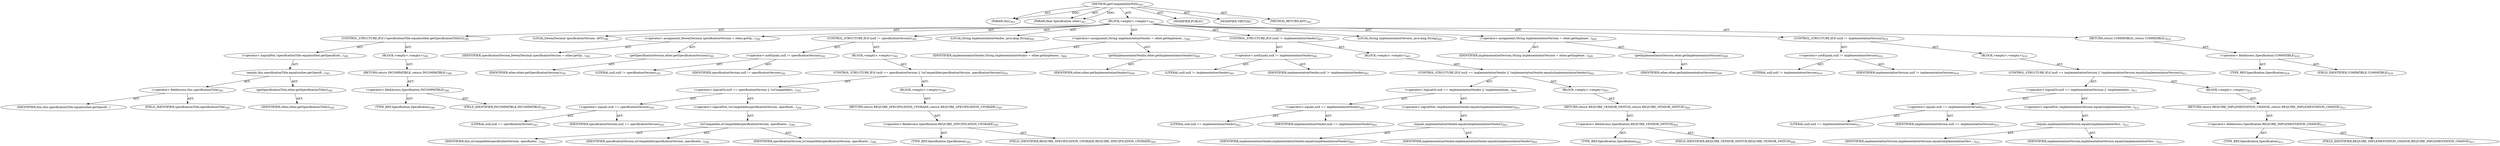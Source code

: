 digraph "getCompatibilityWith" {  
"111669149706" [label = <(METHOD,getCompatibilityWith)<SUB>383</SUB>> ]
"115964116992" [label = <(PARAM,this)<SUB>383</SUB>> ]
"115964117017" [label = <(PARAM,final Specification other)<SUB>383</SUB>> ]
"25769803798" [label = <(BLOCK,&lt;empty&gt;,&lt;empty&gt;)<SUB>383</SUB>> ]
"47244640266" [label = <(CONTROL_STRUCTURE,IF,if (!specificationTitle.equals(other.getSpecificationTitle())))<SUB>385</SUB>> ]
"30064771157" [label = <(&lt;operator&gt;.logicalNot,!specificationTitle.equals(other.getSpecificati...)<SUB>385</SUB>> ]
"30064771158" [label = <(equals,this.specificationTitle.equals(other.getSpecifi...)<SUB>385</SUB>> ]
"30064771159" [label = <(&lt;operator&gt;.fieldAccess,this.specificationTitle)<SUB>385</SUB>> ]
"68719476817" [label = <(IDENTIFIER,this,this.specificationTitle.equals(other.getSpecifi...)> ]
"55834574871" [label = <(FIELD_IDENTIFIER,specificationTitle,specificationTitle)<SUB>385</SUB>> ]
"30064771160" [label = <(getSpecificationTitle,other.getSpecificationTitle())<SUB>385</SUB>> ]
"68719476818" [label = <(IDENTIFIER,other,other.getSpecificationTitle())<SUB>385</SUB>> ]
"25769803799" [label = <(BLOCK,&lt;empty&gt;,&lt;empty&gt;)<SUB>385</SUB>> ]
"146028888074" [label = <(RETURN,return INCOMPATIBLE;,return INCOMPATIBLE;)<SUB>386</SUB>> ]
"30064771161" [label = <(&lt;operator&gt;.fieldAccess,Specification.INCOMPATIBLE)<SUB>386</SUB>> ]
"180388626435" [label = <(TYPE_REF,Specification,Specification)<SUB>386</SUB>> ]
"55834574872" [label = <(FIELD_IDENTIFIER,INCOMPATIBLE,INCOMPATIBLE)<SUB>386</SUB>> ]
"94489280524" [label = <(LOCAL,DeweyDecimal specificationVersion: ANY)<SUB>390</SUB>> ]
"30064771162" [label = <(&lt;operator&gt;.assignment,DeweyDecimal specificationVersion = other.getSp...)<SUB>390</SUB>> ]
"68719476819" [label = <(IDENTIFIER,specificationVersion,DeweyDecimal specificationVersion = other.getSp...)<SUB>390</SUB>> ]
"30064771163" [label = <(getSpecificationVersion,other.getSpecificationVersion())<SUB>391</SUB>> ]
"68719476820" [label = <(IDENTIFIER,other,other.getSpecificationVersion())<SUB>391</SUB>> ]
"47244640267" [label = <(CONTROL_STRUCTURE,IF,if (null != specificationVersion))<SUB>392</SUB>> ]
"30064771164" [label = <(&lt;operator&gt;.notEquals,null != specificationVersion)<SUB>392</SUB>> ]
"90194313236" [label = <(LITERAL,null,null != specificationVersion)<SUB>392</SUB>> ]
"68719476821" [label = <(IDENTIFIER,specificationVersion,null != specificationVersion)<SUB>392</SUB>> ]
"25769803800" [label = <(BLOCK,&lt;empty&gt;,&lt;empty&gt;)<SUB>392</SUB>> ]
"47244640268" [label = <(CONTROL_STRUCTURE,IF,if (null == specificationVersion || !isCompatible(specificationVersion, specificationVersion)))<SUB>393</SUB>> ]
"30064771165" [label = <(&lt;operator&gt;.logicalOr,null == specificationVersion || !isCompatible(s...)<SUB>393</SUB>> ]
"30064771166" [label = <(&lt;operator&gt;.equals,null == specificationVersion)<SUB>393</SUB>> ]
"90194313237" [label = <(LITERAL,null,null == specificationVersion)<SUB>393</SUB>> ]
"68719476822" [label = <(IDENTIFIER,specificationVersion,null == specificationVersion)<SUB>393</SUB>> ]
"30064771167" [label = <(&lt;operator&gt;.logicalNot,!isCompatible(specificationVersion, specificati...)<SUB>394</SUB>> ]
"30064771168" [label = <(isCompatible,isCompatible(specificationVersion, specificatio...)<SUB>394</SUB>> ]
"68719476736" [label = <(IDENTIFIER,this,isCompatible(specificationVersion, specificatio...)<SUB>394</SUB>> ]
"68719476823" [label = <(IDENTIFIER,specificationVersion,isCompatible(specificationVersion, specificatio...)<SUB>394</SUB>> ]
"68719476824" [label = <(IDENTIFIER,specificationVersion,isCompatible(specificationVersion, specificatio...)<SUB>394</SUB>> ]
"25769803801" [label = <(BLOCK,&lt;empty&gt;,&lt;empty&gt;)<SUB>394</SUB>> ]
"146028888075" [label = <(RETURN,return REQUIRE_SPECIFICATION_UPGRADE;,return REQUIRE_SPECIFICATION_UPGRADE;)<SUB>395</SUB>> ]
"30064771169" [label = <(&lt;operator&gt;.fieldAccess,Specification.REQUIRE_SPECIFICATION_UPGRADE)<SUB>395</SUB>> ]
"180388626436" [label = <(TYPE_REF,Specification,Specification)<SUB>395</SUB>> ]
"55834574873" [label = <(FIELD_IDENTIFIER,REQUIRE_SPECIFICATION_UPGRADE,REQUIRE_SPECIFICATION_UPGRADE)<SUB>395</SUB>> ]
"94489280525" [label = <(LOCAL,String implementationVendor: java.lang.String)<SUB>400</SUB>> ]
"30064771170" [label = <(&lt;operator&gt;.assignment,String implementationVendor = other.getImplemen...)<SUB>400</SUB>> ]
"68719476825" [label = <(IDENTIFIER,implementationVendor,String implementationVendor = other.getImplemen...)<SUB>400</SUB>> ]
"30064771171" [label = <(getImplementationVendor,other.getImplementationVendor())<SUB>400</SUB>> ]
"68719476826" [label = <(IDENTIFIER,other,other.getImplementationVendor())<SUB>400</SUB>> ]
"47244640269" [label = <(CONTROL_STRUCTURE,IF,if (null != implementationVendor))<SUB>401</SUB>> ]
"30064771172" [label = <(&lt;operator&gt;.notEquals,null != implementationVendor)<SUB>401</SUB>> ]
"90194313238" [label = <(LITERAL,null,null != implementationVendor)<SUB>401</SUB>> ]
"68719476827" [label = <(IDENTIFIER,implementationVendor,null != implementationVendor)<SUB>401</SUB>> ]
"25769803802" [label = <(BLOCK,&lt;empty&gt;,&lt;empty&gt;)<SUB>401</SUB>> ]
"47244640270" [label = <(CONTROL_STRUCTURE,IF,if (null == implementationVendor || !implementationVendor.equals(implementationVendor)))<SUB>402</SUB>> ]
"30064771173" [label = <(&lt;operator&gt;.logicalOr,null == implementationVendor || !implementation...)<SUB>402</SUB>> ]
"30064771174" [label = <(&lt;operator&gt;.equals,null == implementationVendor)<SUB>402</SUB>> ]
"90194313239" [label = <(LITERAL,null,null == implementationVendor)<SUB>402</SUB>> ]
"68719476828" [label = <(IDENTIFIER,implementationVendor,null == implementationVendor)<SUB>402</SUB>> ]
"30064771175" [label = <(&lt;operator&gt;.logicalNot,!implementationVendor.equals(implementationVendor))<SUB>403</SUB>> ]
"30064771176" [label = <(equals,implementationVendor.equals(implementationVendor))<SUB>403</SUB>> ]
"68719476829" [label = <(IDENTIFIER,implementationVendor,implementationVendor.equals(implementationVendor))<SUB>403</SUB>> ]
"68719476830" [label = <(IDENTIFIER,implementationVendor,implementationVendor.equals(implementationVendor))<SUB>403</SUB>> ]
"25769803803" [label = <(BLOCK,&lt;empty&gt;,&lt;empty&gt;)<SUB>403</SUB>> ]
"146028888076" [label = <(RETURN,return REQUIRE_VENDOR_SWITCH;,return REQUIRE_VENDOR_SWITCH;)<SUB>404</SUB>> ]
"30064771177" [label = <(&lt;operator&gt;.fieldAccess,Specification.REQUIRE_VENDOR_SWITCH)<SUB>404</SUB>> ]
"180388626437" [label = <(TYPE_REF,Specification,Specification)<SUB>404</SUB>> ]
"55834574874" [label = <(FIELD_IDENTIFIER,REQUIRE_VENDOR_SWITCH,REQUIRE_VENDOR_SWITCH)<SUB>404</SUB>> ]
"94489280526" [label = <(LOCAL,String implementationVersion: java.lang.String)<SUB>409</SUB>> ]
"30064771178" [label = <(&lt;operator&gt;.assignment,String implementationVersion = other.getImpleme...)<SUB>409</SUB>> ]
"68719476831" [label = <(IDENTIFIER,implementationVersion,String implementationVersion = other.getImpleme...)<SUB>409</SUB>> ]
"30064771179" [label = <(getImplementationVersion,other.getImplementationVersion())<SUB>409</SUB>> ]
"68719476832" [label = <(IDENTIFIER,other,other.getImplementationVersion())<SUB>409</SUB>> ]
"47244640271" [label = <(CONTROL_STRUCTURE,IF,if (null != implementationVersion))<SUB>410</SUB>> ]
"30064771180" [label = <(&lt;operator&gt;.notEquals,null != implementationVersion)<SUB>410</SUB>> ]
"90194313240" [label = <(LITERAL,null,null != implementationVersion)<SUB>410</SUB>> ]
"68719476833" [label = <(IDENTIFIER,implementationVersion,null != implementationVersion)<SUB>410</SUB>> ]
"25769803804" [label = <(BLOCK,&lt;empty&gt;,&lt;empty&gt;)<SUB>410</SUB>> ]
"47244640272" [label = <(CONTROL_STRUCTURE,IF,if (null == implementationVersion || !implementationVersion.equals(implementationVersion)))<SUB>411</SUB>> ]
"30064771181" [label = <(&lt;operator&gt;.logicalOr,null == implementationVersion || !implementatio...)<SUB>411</SUB>> ]
"30064771182" [label = <(&lt;operator&gt;.equals,null == implementationVersion)<SUB>411</SUB>> ]
"90194313241" [label = <(LITERAL,null,null == implementationVersion)<SUB>411</SUB>> ]
"68719476834" [label = <(IDENTIFIER,implementationVersion,null == implementationVersion)<SUB>411</SUB>> ]
"30064771183" [label = <(&lt;operator&gt;.logicalNot,!implementationVersion.equals(implementationVer...)<SUB>412</SUB>> ]
"30064771184" [label = <(equals,implementationVersion.equals(implementationVers...)<SUB>412</SUB>> ]
"68719476835" [label = <(IDENTIFIER,implementationVersion,implementationVersion.equals(implementationVers...)<SUB>412</SUB>> ]
"68719476836" [label = <(IDENTIFIER,implementationVersion,implementationVersion.equals(implementationVers...)<SUB>412</SUB>> ]
"25769803805" [label = <(BLOCK,&lt;empty&gt;,&lt;empty&gt;)<SUB>412</SUB>> ]
"146028888077" [label = <(RETURN,return REQUIRE_IMPLEMENTATION_CHANGE;,return REQUIRE_IMPLEMENTATION_CHANGE;)<SUB>413</SUB>> ]
"30064771185" [label = <(&lt;operator&gt;.fieldAccess,Specification.REQUIRE_IMPLEMENTATION_CHANGE)<SUB>413</SUB>> ]
"180388626438" [label = <(TYPE_REF,Specification,Specification)<SUB>413</SUB>> ]
"55834574875" [label = <(FIELD_IDENTIFIER,REQUIRE_IMPLEMENTATION_CHANGE,REQUIRE_IMPLEMENTATION_CHANGE)<SUB>413</SUB>> ]
"146028888078" [label = <(RETURN,return COMPATIBLE;,return COMPATIBLE;)<SUB>418</SUB>> ]
"30064771186" [label = <(&lt;operator&gt;.fieldAccess,Specification.COMPATIBLE)<SUB>418</SUB>> ]
"180388626439" [label = <(TYPE_REF,Specification,Specification)<SUB>418</SUB>> ]
"55834574876" [label = <(FIELD_IDENTIFIER,COMPATIBLE,COMPATIBLE)<SUB>418</SUB>> ]
"133143986225" [label = <(MODIFIER,PUBLIC)> ]
"133143986226" [label = <(MODIFIER,VIRTUAL)> ]
"128849018890" [label = <(METHOD_RETURN,ANY)<SUB>383</SUB>> ]
  "111669149706" -> "115964116992"  [ label = "AST: "] 
  "111669149706" -> "115964117017"  [ label = "AST: "] 
  "111669149706" -> "25769803798"  [ label = "AST: "] 
  "111669149706" -> "133143986225"  [ label = "AST: "] 
  "111669149706" -> "133143986226"  [ label = "AST: "] 
  "111669149706" -> "128849018890"  [ label = "AST: "] 
  "25769803798" -> "47244640266"  [ label = "AST: "] 
  "25769803798" -> "94489280524"  [ label = "AST: "] 
  "25769803798" -> "30064771162"  [ label = "AST: "] 
  "25769803798" -> "47244640267"  [ label = "AST: "] 
  "25769803798" -> "94489280525"  [ label = "AST: "] 
  "25769803798" -> "30064771170"  [ label = "AST: "] 
  "25769803798" -> "47244640269"  [ label = "AST: "] 
  "25769803798" -> "94489280526"  [ label = "AST: "] 
  "25769803798" -> "30064771178"  [ label = "AST: "] 
  "25769803798" -> "47244640271"  [ label = "AST: "] 
  "25769803798" -> "146028888078"  [ label = "AST: "] 
  "47244640266" -> "30064771157"  [ label = "AST: "] 
  "47244640266" -> "25769803799"  [ label = "AST: "] 
  "30064771157" -> "30064771158"  [ label = "AST: "] 
  "30064771158" -> "30064771159"  [ label = "AST: "] 
  "30064771158" -> "30064771160"  [ label = "AST: "] 
  "30064771159" -> "68719476817"  [ label = "AST: "] 
  "30064771159" -> "55834574871"  [ label = "AST: "] 
  "30064771160" -> "68719476818"  [ label = "AST: "] 
  "25769803799" -> "146028888074"  [ label = "AST: "] 
  "146028888074" -> "30064771161"  [ label = "AST: "] 
  "30064771161" -> "180388626435"  [ label = "AST: "] 
  "30064771161" -> "55834574872"  [ label = "AST: "] 
  "30064771162" -> "68719476819"  [ label = "AST: "] 
  "30064771162" -> "30064771163"  [ label = "AST: "] 
  "30064771163" -> "68719476820"  [ label = "AST: "] 
  "47244640267" -> "30064771164"  [ label = "AST: "] 
  "47244640267" -> "25769803800"  [ label = "AST: "] 
  "30064771164" -> "90194313236"  [ label = "AST: "] 
  "30064771164" -> "68719476821"  [ label = "AST: "] 
  "25769803800" -> "47244640268"  [ label = "AST: "] 
  "47244640268" -> "30064771165"  [ label = "AST: "] 
  "47244640268" -> "25769803801"  [ label = "AST: "] 
  "30064771165" -> "30064771166"  [ label = "AST: "] 
  "30064771165" -> "30064771167"  [ label = "AST: "] 
  "30064771166" -> "90194313237"  [ label = "AST: "] 
  "30064771166" -> "68719476822"  [ label = "AST: "] 
  "30064771167" -> "30064771168"  [ label = "AST: "] 
  "30064771168" -> "68719476736"  [ label = "AST: "] 
  "30064771168" -> "68719476823"  [ label = "AST: "] 
  "30064771168" -> "68719476824"  [ label = "AST: "] 
  "25769803801" -> "146028888075"  [ label = "AST: "] 
  "146028888075" -> "30064771169"  [ label = "AST: "] 
  "30064771169" -> "180388626436"  [ label = "AST: "] 
  "30064771169" -> "55834574873"  [ label = "AST: "] 
  "30064771170" -> "68719476825"  [ label = "AST: "] 
  "30064771170" -> "30064771171"  [ label = "AST: "] 
  "30064771171" -> "68719476826"  [ label = "AST: "] 
  "47244640269" -> "30064771172"  [ label = "AST: "] 
  "47244640269" -> "25769803802"  [ label = "AST: "] 
  "30064771172" -> "90194313238"  [ label = "AST: "] 
  "30064771172" -> "68719476827"  [ label = "AST: "] 
  "25769803802" -> "47244640270"  [ label = "AST: "] 
  "47244640270" -> "30064771173"  [ label = "AST: "] 
  "47244640270" -> "25769803803"  [ label = "AST: "] 
  "30064771173" -> "30064771174"  [ label = "AST: "] 
  "30064771173" -> "30064771175"  [ label = "AST: "] 
  "30064771174" -> "90194313239"  [ label = "AST: "] 
  "30064771174" -> "68719476828"  [ label = "AST: "] 
  "30064771175" -> "30064771176"  [ label = "AST: "] 
  "30064771176" -> "68719476829"  [ label = "AST: "] 
  "30064771176" -> "68719476830"  [ label = "AST: "] 
  "25769803803" -> "146028888076"  [ label = "AST: "] 
  "146028888076" -> "30064771177"  [ label = "AST: "] 
  "30064771177" -> "180388626437"  [ label = "AST: "] 
  "30064771177" -> "55834574874"  [ label = "AST: "] 
  "30064771178" -> "68719476831"  [ label = "AST: "] 
  "30064771178" -> "30064771179"  [ label = "AST: "] 
  "30064771179" -> "68719476832"  [ label = "AST: "] 
  "47244640271" -> "30064771180"  [ label = "AST: "] 
  "47244640271" -> "25769803804"  [ label = "AST: "] 
  "30064771180" -> "90194313240"  [ label = "AST: "] 
  "30064771180" -> "68719476833"  [ label = "AST: "] 
  "25769803804" -> "47244640272"  [ label = "AST: "] 
  "47244640272" -> "30064771181"  [ label = "AST: "] 
  "47244640272" -> "25769803805"  [ label = "AST: "] 
  "30064771181" -> "30064771182"  [ label = "AST: "] 
  "30064771181" -> "30064771183"  [ label = "AST: "] 
  "30064771182" -> "90194313241"  [ label = "AST: "] 
  "30064771182" -> "68719476834"  [ label = "AST: "] 
  "30064771183" -> "30064771184"  [ label = "AST: "] 
  "30064771184" -> "68719476835"  [ label = "AST: "] 
  "30064771184" -> "68719476836"  [ label = "AST: "] 
  "25769803805" -> "146028888077"  [ label = "AST: "] 
  "146028888077" -> "30064771185"  [ label = "AST: "] 
  "30064771185" -> "180388626438"  [ label = "AST: "] 
  "30064771185" -> "55834574875"  [ label = "AST: "] 
  "146028888078" -> "30064771186"  [ label = "AST: "] 
  "30064771186" -> "180388626439"  [ label = "AST: "] 
  "30064771186" -> "55834574876"  [ label = "AST: "] 
  "111669149706" -> "115964116992"  [ label = "DDG: "] 
  "111669149706" -> "115964117017"  [ label = "DDG: "] 
}
